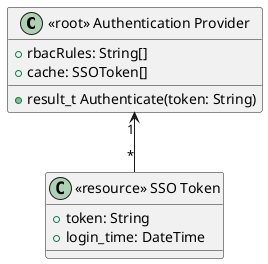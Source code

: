 @startuml

class "<<root>> Authentication Provider" as auth {
  +rbacRules: String[] 
  +cache: SSOToken[]
  +result_t Authenticate(token: String)
}

class "<<resource>> SSO Token" as sso {
  +token: String
  +login_time: DateTime
}

auth "1" <-- "*" sso

@enduml